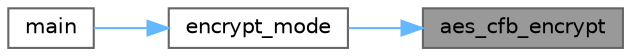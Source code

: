 digraph "aes_cfb_encrypt"
{
 // LATEX_PDF_SIZE
  bgcolor="transparent";
  edge [fontname=Helvetica,fontsize=10,labelfontname=Helvetica,labelfontsize=10];
  node [fontname=Helvetica,fontsize=10,shape=box,height=0.2,width=0.4];
  rankdir="RL";
  Node1 [id="Node000001",label="aes_cfb_encrypt",height=0.2,width=0.4,color="gray40", fillcolor="grey60", style="filled", fontcolor="black",tooltip="Encrypts a buffer using AES in CFB mode."];
  Node1 -> Node2 [id="edge1_Node000001_Node000002",dir="back",color="steelblue1",style="solid",tooltip=" "];
  Node2 [id="Node000002",label="encrypt_mode",height=0.2,width=0.4,color="grey40", fillcolor="white", style="filled",URL="$main__utils_8c.html#a28cd744833d4ef56a593e4d20e01f3ca",tooltip="Performs encryption based on the given arguments."];
  Node2 -> Node3 [id="edge2_Node000002_Node000003",dir="back",color="steelblue1",style="solid",tooltip=" "];
  Node3 [id="Node000003",label="main",height=0.2,width=0.4,color="grey40", fillcolor="white", style="filled",URL="$main_8c.html#a0ddf1224851353fc92bfbff6f499fa97",tooltip=" "];
}
